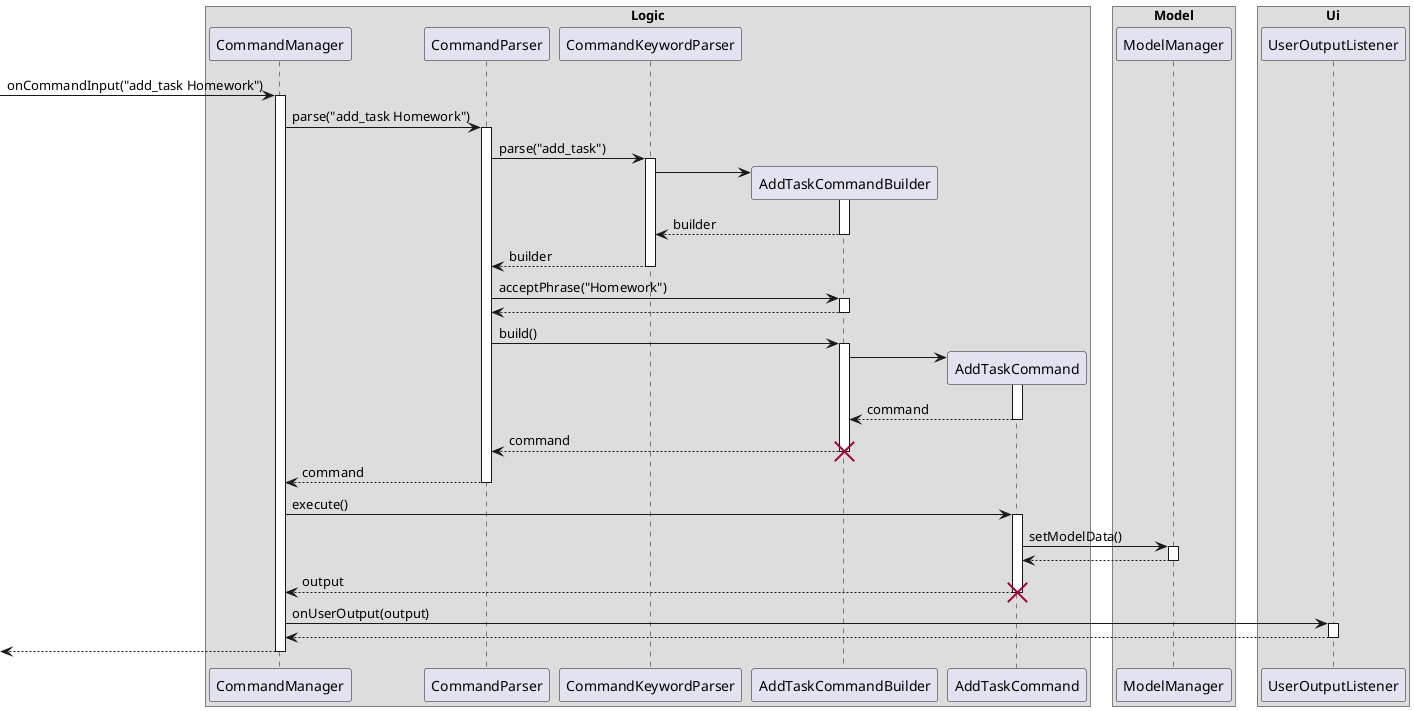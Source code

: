 @startuml

' Style
skinparam boxPadding 10
skinparam shadowing false

box Logic
    participant CommandManager
    participant CommandParser
    participant CommandKeywordParser
    participant AddTaskCommandBuilder
    participant AddTaskCommand
end box

box Model
    participant ModelManager
end box

box Ui
    participant UserOutputListener
end box

[-> CommandManager : onCommandInput("add_task Homework")
activate CommandManager

CommandManager -> CommandParser : parse("add_task Homework")
activate CommandParser

CommandParser -> CommandKeywordParser : parse("add_task")
activate CommandKeywordParser

create AddTaskCommandBuilder
CommandKeywordParser -> AddTaskCommandBuilder
activate AddTaskCommandBuilder
CommandKeywordParser <-- AddTaskCommandBuilder : builder
deactivate AddTaskCommandBuilder

CommandParser <-- CommandKeywordParser : builder
deactivate CommandKeywordParser

CommandParser -> AddTaskCommandBuilder : acceptPhrase("Homework")
activate AddTaskCommandBuilder
CommandParser <-- AddTaskCommandBuilder
deactivate AddTaskCommandBuilder

CommandParser -> AddTaskCommandBuilder : build()
activate AddTaskCommandBuilder

create AddTaskCommand
AddTaskCommandBuilder -> AddTaskCommand
activate AddTaskCommand
AddTaskCommandBuilder <-- AddTaskCommand : command
deactivate AddTaskCommand

CommandParser <-- AddTaskCommandBuilder : command
deactivate AddTaskCommandBuilder
destroy AddTaskCommandBuilder

CommandManager <-- CommandParser : command
deactivate CommandParser

CommandManager -> AddTaskCommand : execute()
activate AddTaskCommand

AddTaskCommand -> ModelManager : setModelData()
activate ModelManager
AddTaskCommand <-- ModelManager
deactivate ModelManager

CommandManager <-- AddTaskCommand  : output
deactivate AddTaskCommand
destroy AddTaskCommand

CommandManager -> UserOutputListener : onUserOutput(output)
activate UserOutputListener
CommandManager <-- UserOutputListener
deactivate UserOutputListener

[<-- CommandManager
deactivate CommandManager
@enduml

